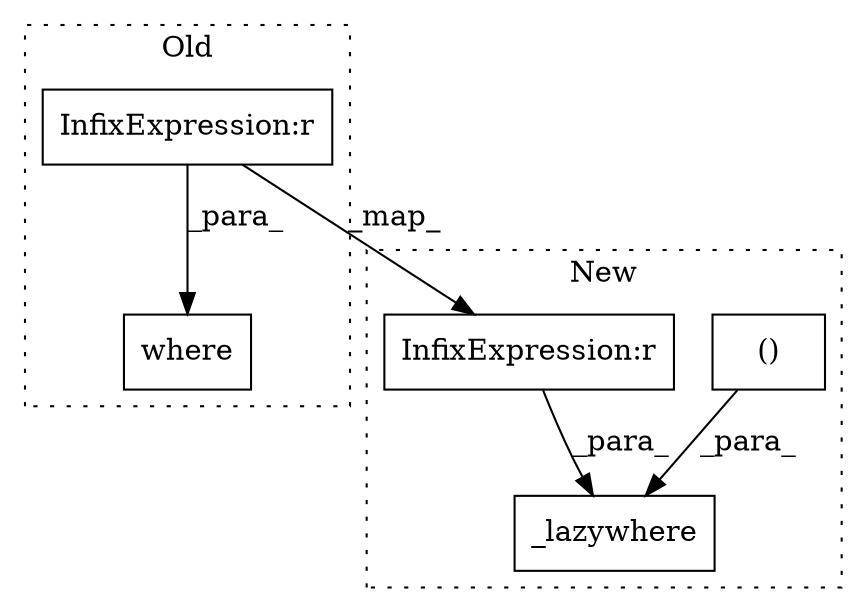 digraph G {
subgraph cluster0 {
1 [label="where" a="32" s="68164,68207" l="6,1" shape="box"];
5 [label="InfixExpression:r" a="27" s="68171" l="4" shape="box"];
label = "Old";
style="dotted";
}
subgraph cluster1 {
2 [label="_lazywhere" a="32" s="68123,68246" l="11,1" shape="box"];
3 [label="()" a="106" s="68146" l="15" shape="box"];
4 [label="InfixExpression:r" a="27" s="68135" l="4" shape="box"];
label = "New";
style="dotted";
}
3 -> 2 [label="_para_"];
4 -> 2 [label="_para_"];
5 -> 1 [label="_para_"];
5 -> 4 [label="_map_"];
}